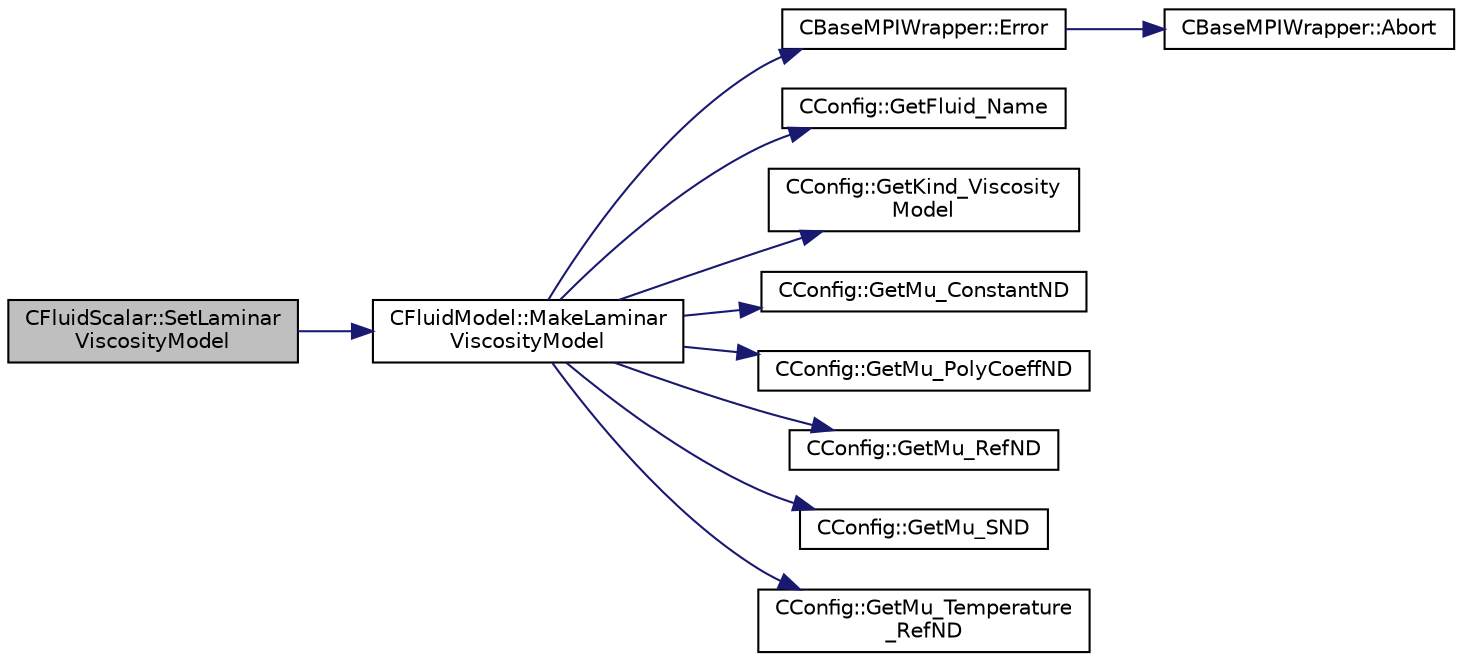 digraph "CFluidScalar::SetLaminarViscosityModel"
{
 // LATEX_PDF_SIZE
  edge [fontname="Helvetica",fontsize="10",labelfontname="Helvetica",labelfontsize="10"];
  node [fontname="Helvetica",fontsize="10",shape=record];
  rankdir="LR";
  Node1 [label="CFluidScalar::SetLaminar\lViscosityModel",height=0.2,width=0.4,color="black", fillcolor="grey75", style="filled", fontcolor="black",tooltip="Set viscosity model."];
  Node1 -> Node2 [color="midnightblue",fontsize="10",style="solid",fontname="Helvetica"];
  Node2 [label="CFluidModel::MakeLaminar\lViscosityModel",height=0.2,width=0.4,color="black", fillcolor="white", style="filled",URL="$classCFluidModel.html#a9355dadcf856cc47846bb392c4e463b5",tooltip="Instantiate the right type of viscosity model based on config."];
  Node2 -> Node3 [color="midnightblue",fontsize="10",style="solid",fontname="Helvetica"];
  Node3 [label="CBaseMPIWrapper::Error",height=0.2,width=0.4,color="black", fillcolor="white", style="filled",URL="$classCBaseMPIWrapper.html#a04457c47629bda56704e6a8804833eeb",tooltip=" "];
  Node3 -> Node4 [color="midnightblue",fontsize="10",style="solid",fontname="Helvetica"];
  Node4 [label="CBaseMPIWrapper::Abort",height=0.2,width=0.4,color="black", fillcolor="white", style="filled",URL="$classCBaseMPIWrapper.html#af7297d861dca86b45cf561b6ab642e8f",tooltip=" "];
  Node2 -> Node5 [color="midnightblue",fontsize="10",style="solid",fontname="Helvetica"];
  Node5 [label="CConfig::GetFluid_Name",height=0.2,width=0.4,color="black", fillcolor="white", style="filled",URL="$classCConfig.html#abcea1b740b0b907b5db34c01de6e74d6",tooltip="Returns the name of the fluid we are using in CoolProp."];
  Node2 -> Node6 [color="midnightblue",fontsize="10",style="solid",fontname="Helvetica"];
  Node6 [label="CConfig::GetKind_Viscosity\lModel",height=0.2,width=0.4,color="black", fillcolor="white", style="filled",URL="$classCConfig.html#a43b34c838ba25ed2030ee823025f8693",tooltip="Get the value of the viscosity model."];
  Node2 -> Node7 [color="midnightblue",fontsize="10",style="solid",fontname="Helvetica"];
  Node7 [label="CConfig::GetMu_ConstantND",height=0.2,width=0.4,color="black", fillcolor="white", style="filled",URL="$classCConfig.html#afd7ee77c964a1f8788f381fa058abebb",tooltip="Get the value of the non-dimensional constant viscosity."];
  Node2 -> Node8 [color="midnightblue",fontsize="10",style="solid",fontname="Helvetica"];
  Node8 [label="CConfig::GetMu_PolyCoeffND",height=0.2,width=0.4,color="black", fillcolor="white", style="filled",URL="$classCConfig.html#a9a44fef98ee07b7f0db7d272cfdf1647",tooltip="Get the temperature polynomial coefficient for viscosity."];
  Node2 -> Node9 [color="midnightblue",fontsize="10",style="solid",fontname="Helvetica"];
  Node9 [label="CConfig::GetMu_RefND",height=0.2,width=0.4,color="black", fillcolor="white", style="filled",URL="$classCConfig.html#ad39a443e4e279629992ee5b0a28369d4",tooltip="Get the value of the non-dimensional reference viscosity for Sutherland model."];
  Node2 -> Node10 [color="midnightblue",fontsize="10",style="solid",fontname="Helvetica"];
  Node10 [label="CConfig::GetMu_SND",height=0.2,width=0.4,color="black", fillcolor="white", style="filled",URL="$classCConfig.html#a749fbc1203269c6d558df3a15420e4d6",tooltip="Get the value of the non-dimensional reference S for Sutherland model."];
  Node2 -> Node11 [color="midnightblue",fontsize="10",style="solid",fontname="Helvetica"];
  Node11 [label="CConfig::GetMu_Temperature\l_RefND",height=0.2,width=0.4,color="black", fillcolor="white", style="filled",URL="$classCConfig.html#a7f4cbbdfb39947eb017ecf426312c058",tooltip="Get the value of the non-dimensional reference temperature for Sutherland model."];
}

